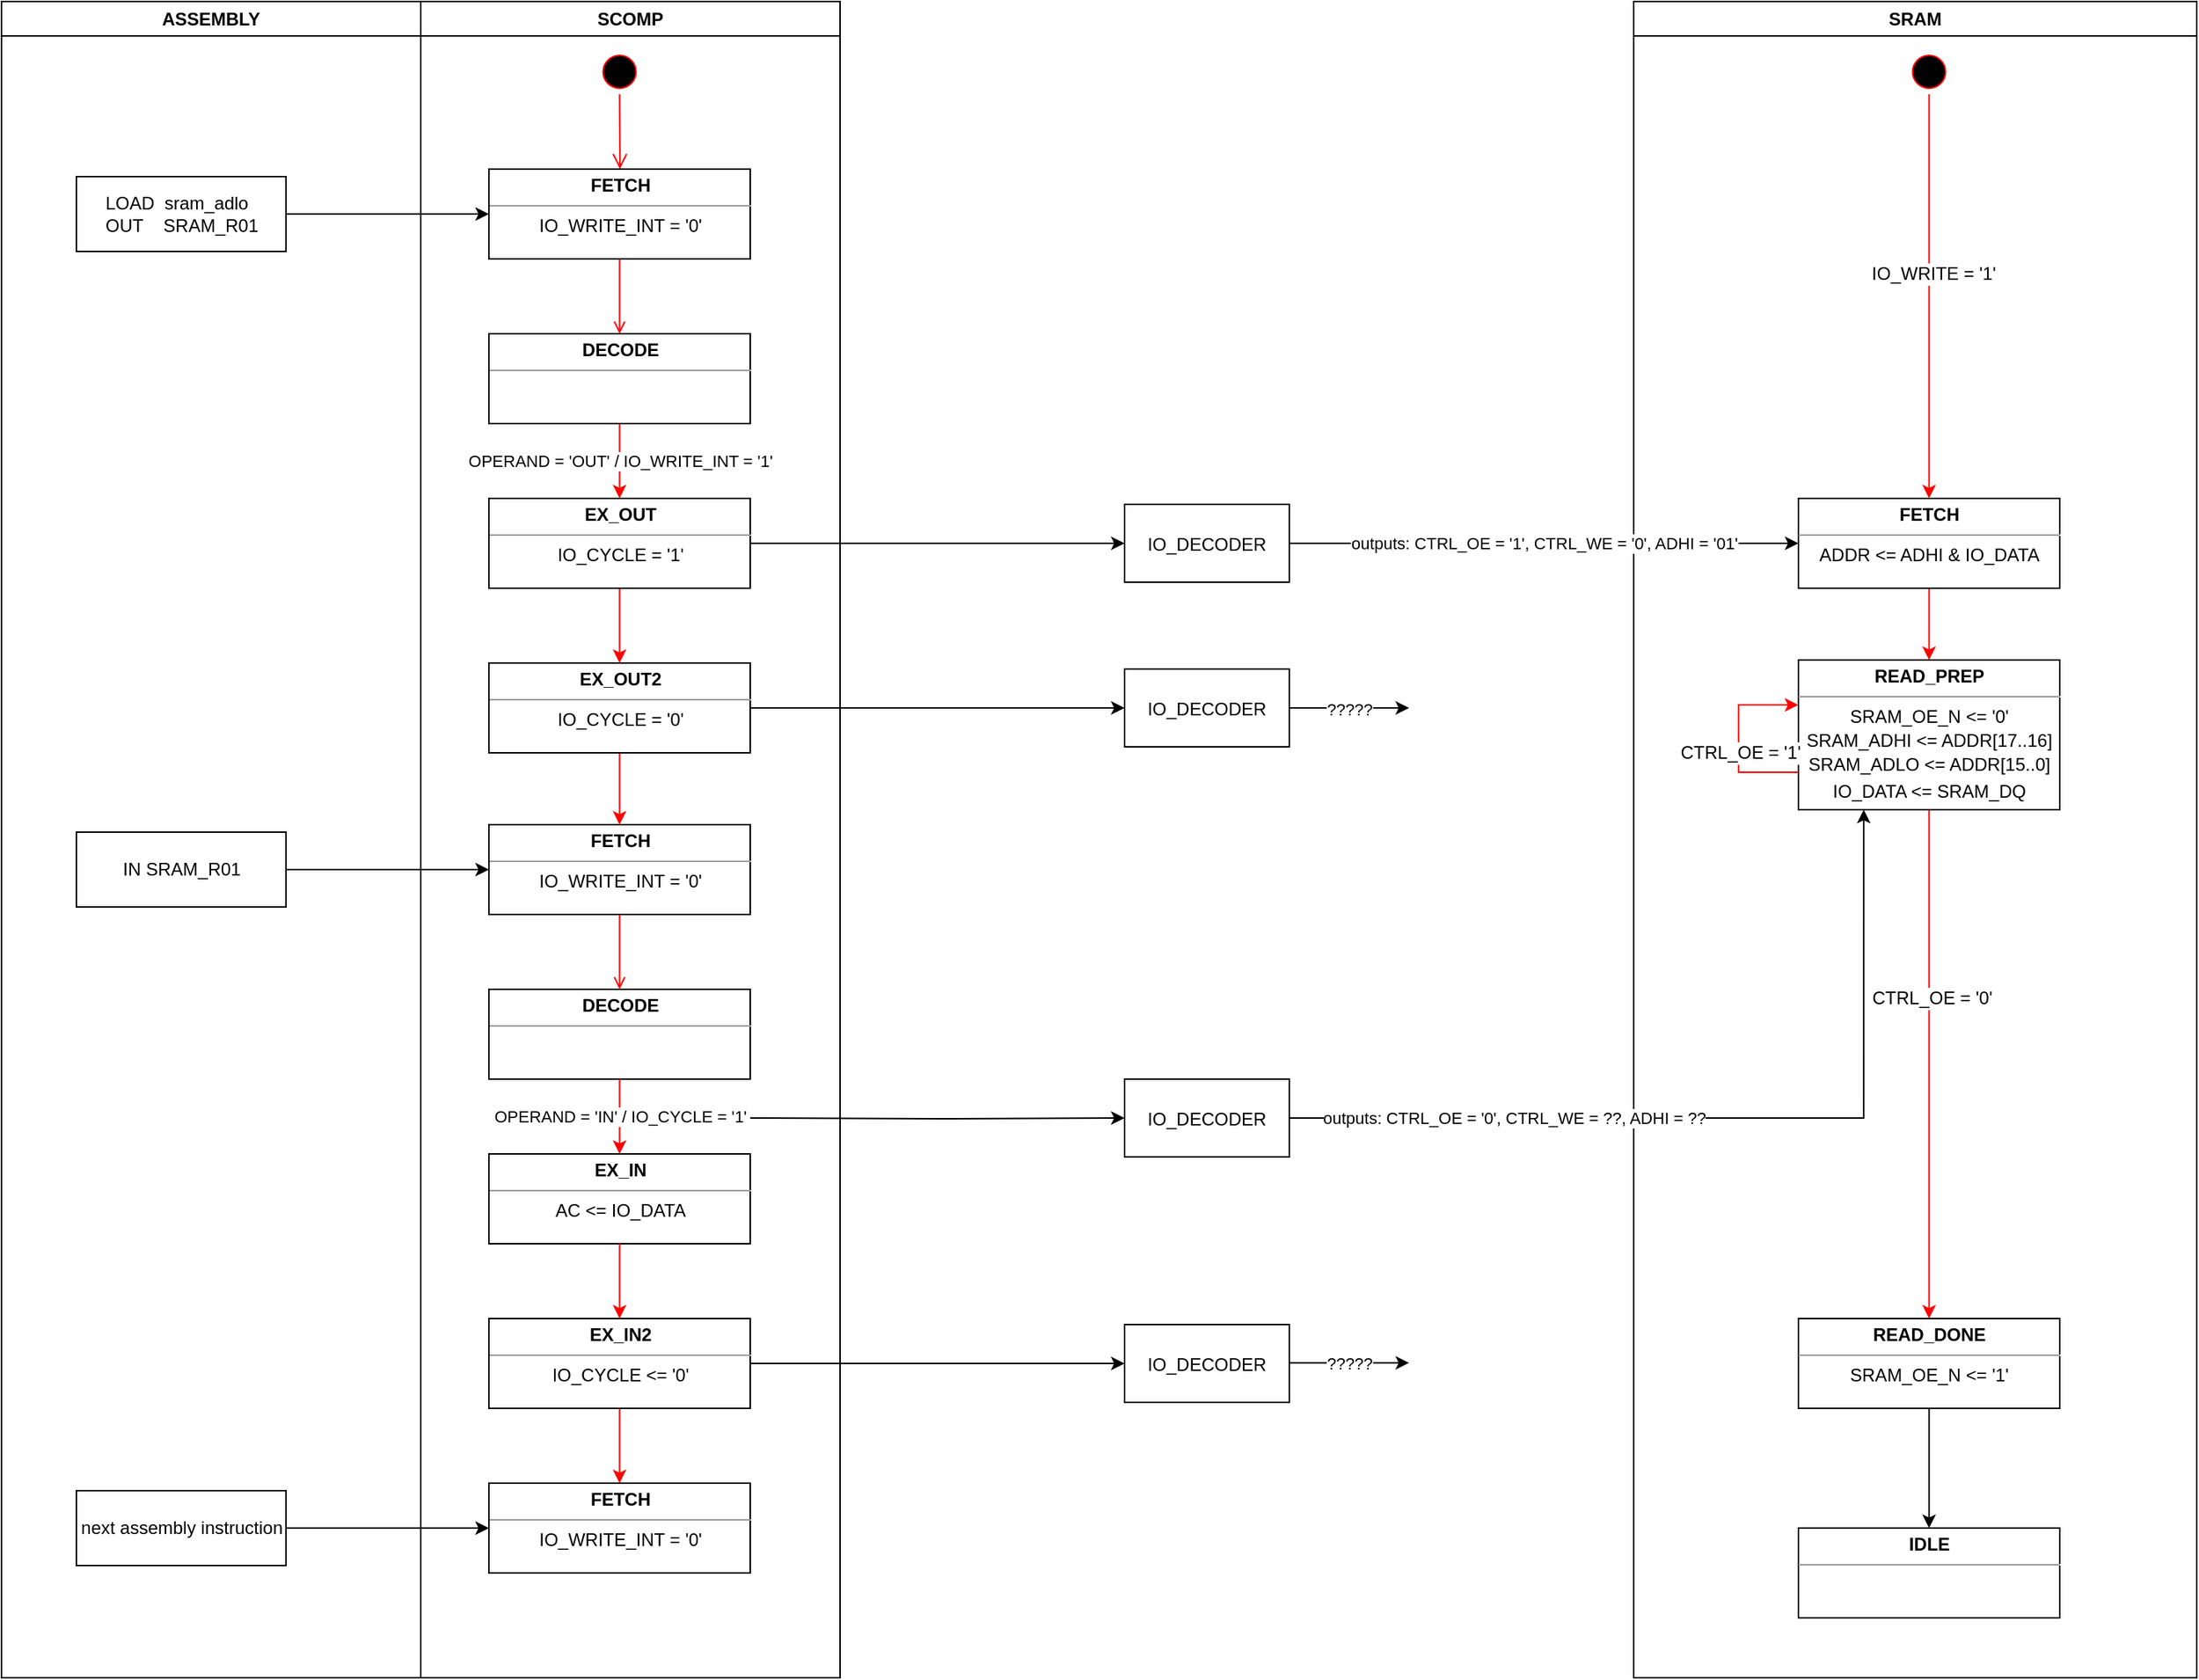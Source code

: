 <mxfile version="12.8.4" type="github">
  <diagram name="Page-1" id="e7e014a7-5840-1c2e-5031-d8a46d1fe8dd">
    <mxGraphModel dx="2595" dy="1370" grid="1" gridSize="10" guides="1" tooltips="1" connect="1" arrows="1" fold="1" page="1" pageScale="1" pageWidth="1169" pageHeight="826" background="#ffffff" math="0" shadow="0">
      <root>
        <mxCell id="0" />
        <mxCell id="1" parent="0" />
        <mxCell id="2" value="SCOMP" style="swimlane;whiteSpace=wrap" parent="1" vertex="1">
          <mxGeometry x="420" y="100" width="280" height="1120" as="geometry" />
        </mxCell>
        <mxCell id="5" value="" style="ellipse;shape=startState;fillColor=#000000;strokeColor=#ff0000;" parent="2" vertex="1">
          <mxGeometry x="117.75" y="32" width="30" height="30" as="geometry" />
        </mxCell>
        <mxCell id="6" value="" style="edgeStyle=elbowEdgeStyle;elbow=horizontal;verticalAlign=bottom;endArrow=open;endSize=8;strokeColor=#FF0000;endFill=1;rounded=0;entryX=0.5;entryY=0;entryDx=0;entryDy=0;" parent="2" source="5" target="Co9Gi3_E3SCXwAq7SIvH-22" edge="1">
          <mxGeometry x="100" y="40" as="geometry">
            <mxPoint x="115.5" y="110" as="targetPoint" />
          </mxGeometry>
        </mxCell>
        <mxCell id="9" value="" style="endArrow=open;strokeColor=#FF0000;endFill=1;rounded=0;exitX=0.5;exitY=1;exitDx=0;exitDy=0;entryX=0.5;entryY=0;entryDx=0;entryDy=0;" parent="2" source="Co9Gi3_E3SCXwAq7SIvH-22" target="Co9Gi3_E3SCXwAq7SIvH-23" edge="1">
          <mxGeometry relative="1" as="geometry">
            <mxPoint x="115" y="160" as="sourcePoint" />
            <mxPoint x="115" y="220" as="targetPoint" />
          </mxGeometry>
        </mxCell>
        <mxCell id="pEWpaoVUFj4DM4t8XL7W-42" value="" style="edgeStyle=orthogonalEdgeStyle;rounded=0;orthogonalLoop=1;jettySize=auto;html=1;exitX=0.5;exitY=1;exitDx=0;exitDy=0;entryX=0.5;entryY=0;entryDx=0;entryDy=0;strokeColor=#FF0000;" parent="2" source="Co9Gi3_E3SCXwAq7SIvH-24" target="Co9Gi3_E3SCXwAq7SIvH-27" edge="1">
          <mxGeometry relative="1" as="geometry">
            <mxPoint x="115" y="375" as="sourcePoint" />
            <mxPoint x="132.853" y="462" as="targetPoint" />
          </mxGeometry>
        </mxCell>
        <mxCell id="Co9Gi3_E3SCXwAq7SIvH-22" value="&lt;p style=&quot;margin: 4px 0px 0px&quot;&gt;&lt;b&gt;FETCH&lt;/b&gt;&lt;/p&gt;&lt;hr size=&quot;1&quot;&gt;&lt;div style=&quot;height: 2px&quot;&gt;IO_WRITE_INT = &#39;0&#39;&lt;/div&gt;" style="verticalAlign=top;align=center;overflow=fill;fontSize=12;fontFamily=Helvetica;html=1;" vertex="1" parent="2">
          <mxGeometry x="45.5" y="112" width="174.5" height="60" as="geometry" />
        </mxCell>
        <mxCell id="Co9Gi3_E3SCXwAq7SIvH-25" value="OPERAND = &#39;OUT&#39; / IO_WRITE_INT = &#39;1&#39;" style="edgeStyle=orthogonalEdgeStyle;rounded=0;orthogonalLoop=1;jettySize=auto;html=1;strokeColor=#FF0000;" edge="1" parent="2" source="Co9Gi3_E3SCXwAq7SIvH-23" target="Co9Gi3_E3SCXwAq7SIvH-24">
          <mxGeometry relative="1" as="geometry" />
        </mxCell>
        <mxCell id="Co9Gi3_E3SCXwAq7SIvH-23" value="&lt;p style=&quot;margin: 4px 0px 0px&quot;&gt;&lt;b&gt;DECODE&lt;/b&gt;&lt;/p&gt;&lt;hr size=&quot;1&quot;&gt;&lt;div style=&quot;height: 2px&quot;&gt;&lt;br&gt;&lt;/div&gt;" style="verticalAlign=top;align=center;overflow=fill;fontSize=12;fontFamily=Helvetica;html=1;" vertex="1" parent="2">
          <mxGeometry x="45.5" y="222" width="174.5" height="60" as="geometry" />
        </mxCell>
        <mxCell id="Co9Gi3_E3SCXwAq7SIvH-24" value="&lt;p style=&quot;margin: 4px 0px 0px&quot;&gt;&lt;b&gt;EX_OUT&lt;/b&gt;&lt;/p&gt;&lt;hr size=&quot;1&quot;&gt;&lt;div style=&quot;height: 2px&quot;&gt;IO_CYCLE = &#39;1&#39;&lt;/div&gt;" style="verticalAlign=top;align=center;overflow=fill;fontSize=12;fontFamily=Helvetica;html=1;" vertex="1" parent="2">
          <mxGeometry x="45.5" y="332" width="174.5" height="60" as="geometry" />
        </mxCell>
        <mxCell id="Co9Gi3_E3SCXwAq7SIvH-39" value="" style="edgeStyle=orthogonalEdgeStyle;rounded=0;orthogonalLoop=1;jettySize=auto;html=1;strokeColor=#FF0000;" edge="1" parent="2" source="Co9Gi3_E3SCXwAq7SIvH-27" target="Co9Gi3_E3SCXwAq7SIvH-34">
          <mxGeometry relative="1" as="geometry" />
        </mxCell>
        <mxCell id="Co9Gi3_E3SCXwAq7SIvH-27" value="&lt;p style=&quot;margin: 4px 0px 0px&quot;&gt;&lt;b&gt;EX_OUT2&lt;/b&gt;&lt;/p&gt;&lt;hr size=&quot;1&quot;&gt;&lt;div style=&quot;height: 2px&quot;&gt;IO_CYCLE = &#39;0&#39;&lt;/div&gt;" style="verticalAlign=top;align=center;overflow=fill;fontSize=12;fontFamily=Helvetica;html=1;" vertex="1" parent="2">
          <mxGeometry x="45.5" y="442" width="174.5" height="60" as="geometry" />
        </mxCell>
        <mxCell id="Co9Gi3_E3SCXwAq7SIvH-34" value="&lt;p style=&quot;margin: 4px 0px 0px&quot;&gt;&lt;b&gt;FETCH&lt;/b&gt;&lt;/p&gt;&lt;hr size=&quot;1&quot;&gt;&lt;div style=&quot;height: 2px&quot;&gt;IO_WRITE_INT = &#39;0&#39;&lt;/div&gt;" style="verticalAlign=top;align=center;overflow=fill;fontSize=12;fontFamily=Helvetica;html=1;" vertex="1" parent="2">
          <mxGeometry x="45.5" y="550" width="174.5" height="60" as="geometry" />
        </mxCell>
        <mxCell id="Co9Gi3_E3SCXwAq7SIvH-36" value="&lt;p style=&quot;margin: 4px 0px 0px&quot;&gt;&lt;b&gt;DECODE&lt;/b&gt;&lt;/p&gt;&lt;hr size=&quot;1&quot;&gt;&lt;div style=&quot;height: 2px&quot;&gt;&lt;br&gt;&lt;/div&gt;" style="verticalAlign=top;align=center;overflow=fill;fontSize=12;fontFamily=Helvetica;html=1;" vertex="1" parent="2">
          <mxGeometry x="45.5" y="660" width="174.5" height="60" as="geometry" />
        </mxCell>
        <mxCell id="Co9Gi3_E3SCXwAq7SIvH-32" value="" style="endArrow=open;strokeColor=#FF0000;endFill=1;rounded=0;exitX=0.5;exitY=1;exitDx=0;exitDy=0;entryX=0.5;entryY=0;entryDx=0;entryDy=0;" edge="1" parent="2" source="Co9Gi3_E3SCXwAq7SIvH-34" target="Co9Gi3_E3SCXwAq7SIvH-36">
          <mxGeometry relative="1" as="geometry">
            <mxPoint x="-305" y="498" as="sourcePoint" />
            <mxPoint x="-305" y="558" as="targetPoint" />
          </mxGeometry>
        </mxCell>
        <mxCell id="Co9Gi3_E3SCXwAq7SIvH-37" value="&lt;p style=&quot;margin: 4px 0px 0px&quot;&gt;&lt;b&gt;EX_IN&lt;/b&gt;&lt;/p&gt;&lt;hr size=&quot;1&quot;&gt;&lt;div style=&quot;height: 2px&quot;&gt;AC &amp;lt;= IO_DATA&lt;/div&gt;" style="verticalAlign=top;align=center;overflow=fill;fontSize=12;fontFamily=Helvetica;html=1;" vertex="1" parent="2">
          <mxGeometry x="45.5" y="770" width="174.5" height="60" as="geometry" />
        </mxCell>
        <mxCell id="Co9Gi3_E3SCXwAq7SIvH-35" value="OPERAND = &#39;IN&#39; / IO_CYCLE = &#39;1&#39;" style="edgeStyle=orthogonalEdgeStyle;rounded=0;orthogonalLoop=1;jettySize=auto;html=1;strokeColor=#FF0000;" edge="1" parent="2" source="Co9Gi3_E3SCXwAq7SIvH-36" target="Co9Gi3_E3SCXwAq7SIvH-37">
          <mxGeometry relative="1" as="geometry" />
        </mxCell>
        <mxCell id="Co9Gi3_E3SCXwAq7SIvH-46" value="" style="edgeStyle=orthogonalEdgeStyle;rounded=0;orthogonalLoop=1;jettySize=auto;html=1;strokeColor=#FF0000;" edge="1" parent="2" source="Co9Gi3_E3SCXwAq7SIvH-38" target="Co9Gi3_E3SCXwAq7SIvH-45">
          <mxGeometry relative="1" as="geometry" />
        </mxCell>
        <mxCell id="Co9Gi3_E3SCXwAq7SIvH-38" value="&lt;p style=&quot;margin: 4px 0px 0px&quot;&gt;&lt;b&gt;EX_IN2&lt;/b&gt;&lt;/p&gt;&lt;hr size=&quot;1&quot;&gt;&lt;div style=&quot;height: 2px&quot;&gt;IO_CYCLE &amp;lt;= &#39;0&#39;&lt;/div&gt;" style="verticalAlign=top;align=center;overflow=fill;fontSize=12;fontFamily=Helvetica;html=1;" vertex="1" parent="2">
          <mxGeometry x="45.5" y="880" width="174.5" height="60" as="geometry" />
        </mxCell>
        <mxCell id="Co9Gi3_E3SCXwAq7SIvH-33" value="" style="edgeStyle=orthogonalEdgeStyle;rounded=0;orthogonalLoop=1;jettySize=auto;html=1;exitX=0.5;exitY=1;exitDx=0;exitDy=0;entryX=0.5;entryY=0;entryDx=0;entryDy=0;strokeColor=#FF0000;" edge="1" parent="2" source="Co9Gi3_E3SCXwAq7SIvH-37" target="Co9Gi3_E3SCXwAq7SIvH-38">
          <mxGeometry relative="1" as="geometry">
            <mxPoint x="-305" y="713" as="sourcePoint" />
            <mxPoint x="-287.147" y="800" as="targetPoint" />
          </mxGeometry>
        </mxCell>
        <mxCell id="Co9Gi3_E3SCXwAq7SIvH-45" value="&lt;p style=&quot;margin: 4px 0px 0px&quot;&gt;&lt;b&gt;FETCH&lt;/b&gt;&lt;/p&gt;&lt;hr size=&quot;1&quot;&gt;&lt;div style=&quot;height: 2px&quot;&gt;IO_WRITE_INT = &#39;0&#39;&lt;/div&gt;" style="verticalAlign=top;align=center;overflow=fill;fontSize=12;fontFamily=Helvetica;html=1;" vertex="1" parent="2">
          <mxGeometry x="45.5" y="990" width="174.5" height="60" as="geometry" />
        </mxCell>
        <mxCell id="3" value="SRAM" style="swimlane;whiteSpace=wrap" parent="1" vertex="1">
          <mxGeometry x="1230" y="100" width="376" height="1120" as="geometry" />
        </mxCell>
        <mxCell id="Co9Gi3_E3SCXwAq7SIvH-57" value="" style="edgeStyle=orthogonalEdgeStyle;rounded=0;orthogonalLoop=1;jettySize=auto;html=1;strokeColor=#FF0000;" edge="1" parent="3" source="Co9Gi3_E3SCXwAq7SIvH-51" target="Co9Gi3_E3SCXwAq7SIvH-56">
          <mxGeometry relative="1" as="geometry" />
        </mxCell>
        <mxCell id="Co9Gi3_E3SCXwAq7SIvH-51" value="&lt;p style=&quot;margin: 4px 0px 0px&quot;&gt;&lt;b&gt;FETCH&lt;/b&gt;&lt;/p&gt;&lt;hr size=&quot;1&quot;&gt;&lt;div style=&quot;height: 2px&quot;&gt;ADDR &amp;lt;= ADHI &amp;amp; IO_DATA&lt;/div&gt;" style="verticalAlign=top;align=center;overflow=fill;fontSize=12;fontFamily=Helvetica;html=1;" vertex="1" parent="3">
          <mxGeometry x="110" y="332" width="174.5" height="60" as="geometry" />
        </mxCell>
        <mxCell id="Co9Gi3_E3SCXwAq7SIvH-54" value="" style="edgeStyle=orthogonalEdgeStyle;rounded=0;orthogonalLoop=1;jettySize=auto;html=1;strokeColor=#FF0000;entryX=0.5;entryY=0;entryDx=0;entryDy=0;" edge="1" parent="3" source="Co9Gi3_E3SCXwAq7SIvH-52" target="Co9Gi3_E3SCXwAq7SIvH-51">
          <mxGeometry relative="1" as="geometry">
            <mxPoint x="197.286" y="112.0" as="targetPoint" />
          </mxGeometry>
        </mxCell>
        <mxCell id="Co9Gi3_E3SCXwAq7SIvH-58" value="IO_WRITE = &#39;1&#39;" style="text;html=1;align=center;verticalAlign=middle;resizable=0;points=[];labelBackgroundColor=#ffffff;" vertex="1" connectable="0" parent="Co9Gi3_E3SCXwAq7SIvH-54">
          <mxGeometry x="-0.111" y="2" relative="1" as="geometry">
            <mxPoint as="offset" />
          </mxGeometry>
        </mxCell>
        <mxCell id="Co9Gi3_E3SCXwAq7SIvH-52" value="" style="ellipse;shape=startState;fillColor=#000000;strokeColor=#ff0000;" vertex="1" parent="3">
          <mxGeometry x="182.25" y="32" width="30" height="30" as="geometry" />
        </mxCell>
        <mxCell id="Co9Gi3_E3SCXwAq7SIvH-61" value="" style="edgeStyle=orthogonalEdgeStyle;rounded=0;orthogonalLoop=1;jettySize=auto;html=1;strokeColor=#FF0000;" edge="1" parent="3" source="Co9Gi3_E3SCXwAq7SIvH-56" target="Co9Gi3_E3SCXwAq7SIvH-60">
          <mxGeometry relative="1" as="geometry" />
        </mxCell>
        <mxCell id="Co9Gi3_E3SCXwAq7SIvH-77" value="CTRL_OE = &#39;0&#39;" style="text;html=1;align=center;verticalAlign=middle;resizable=0;points=[];labelBackgroundColor=#ffffff;" vertex="1" connectable="0" parent="Co9Gi3_E3SCXwAq7SIvH-61">
          <mxGeometry x="-0.261" y="1" relative="1" as="geometry">
            <mxPoint as="offset" />
          </mxGeometry>
        </mxCell>
        <mxCell id="Co9Gi3_E3SCXwAq7SIvH-56" value="&lt;p style=&quot;margin: 4px 0px 0px&quot;&gt;&lt;b&gt;READ_PREP&lt;/b&gt;&lt;/p&gt;&lt;hr size=&quot;1&quot;&gt;&lt;div style=&quot;height: 2px&quot;&gt;SRAM_OE_N &amp;lt;= &#39;0&#39;&lt;/div&gt;&lt;div style=&quot;height: 2px&quot;&gt;&lt;br&gt;&lt;/div&gt;&lt;div style=&quot;height: 2px&quot;&gt;&lt;br&gt;&lt;/div&gt;&lt;div style=&quot;height: 2px&quot;&gt;&lt;br&gt;&lt;/div&gt;&lt;div style=&quot;height: 2px&quot;&gt;&lt;br&gt;&lt;/div&gt;&lt;div style=&quot;height: 2px&quot;&gt;&lt;br&gt;&lt;/div&gt;&lt;div style=&quot;height: 2px&quot;&gt;&lt;br&gt;&lt;/div&gt;&lt;div style=&quot;height: 2px&quot;&gt;&lt;br&gt;&lt;/div&gt;&lt;div style=&quot;height: 2px&quot;&gt;SRAM_ADHI &amp;lt;= ADDR[17..16]&lt;/div&gt;&lt;div style=&quot;height: 2px&quot;&gt;&lt;br&gt;&lt;/div&gt;&lt;div style=&quot;height: 2px&quot;&gt;&lt;br&gt;&lt;/div&gt;&lt;div style=&quot;height: 2px&quot;&gt;&lt;br&gt;&lt;/div&gt;&lt;div style=&quot;height: 2px&quot;&gt;&lt;br&gt;&lt;/div&gt;&lt;div style=&quot;height: 2px&quot;&gt;&lt;br&gt;&lt;/div&gt;&lt;div style=&quot;height: 2px&quot;&gt;&lt;br&gt;&lt;/div&gt;&lt;div style=&quot;height: 2px&quot;&gt;&lt;br&gt;&lt;/div&gt;&lt;div style=&quot;height: 2px&quot;&gt;SRAM_ADLO &amp;lt;= ADDR[15..0]&lt;/div&gt;&lt;div style=&quot;height: 2px&quot;&gt;&lt;br&gt;&lt;/div&gt;&lt;div style=&quot;height: 2px&quot;&gt;&lt;br&gt;&lt;/div&gt;&lt;div style=&quot;height: 2px&quot;&gt;&lt;br&gt;&lt;/div&gt;&lt;div style=&quot;height: 2px&quot;&gt;&lt;br&gt;&lt;/div&gt;&lt;div style=&quot;height: 2px&quot;&gt;&lt;br&gt;&lt;/div&gt;&lt;div style=&quot;height: 2px&quot;&gt;&lt;br&gt;&lt;/div&gt;&lt;div style=&quot;height: 2px&quot;&gt;&lt;br&gt;&lt;/div&gt;&lt;div style=&quot;height: 2px&quot;&gt;&lt;br&gt;&lt;/div&gt;&lt;div style=&quot;height: 2px&quot;&gt;IO_DATA &amp;lt;= SRAM_DQ&lt;/div&gt;" style="verticalAlign=top;align=center;overflow=fill;fontSize=12;fontFamily=Helvetica;html=1;" vertex="1" parent="3">
          <mxGeometry x="110" y="440" width="174.5" height="100" as="geometry" />
        </mxCell>
        <mxCell id="Co9Gi3_E3SCXwAq7SIvH-87" value="" style="edgeStyle=orthogonalEdgeStyle;rounded=0;orthogonalLoop=1;jettySize=auto;html=1;strokeColor=#000000;" edge="1" parent="3" source="Co9Gi3_E3SCXwAq7SIvH-60" target="Co9Gi3_E3SCXwAq7SIvH-86">
          <mxGeometry relative="1" as="geometry" />
        </mxCell>
        <mxCell id="Co9Gi3_E3SCXwAq7SIvH-60" value="&lt;p style=&quot;margin: 4px 0px 0px&quot;&gt;&lt;b&gt;READ_DONE&lt;/b&gt;&lt;/p&gt;&lt;hr size=&quot;1&quot;&gt;&lt;div style=&quot;height: 2px&quot;&gt;SRAM_OE_N &amp;lt;= &#39;1&#39;&lt;/div&gt;" style="verticalAlign=top;align=center;overflow=fill;fontSize=12;fontFamily=Helvetica;html=1;" vertex="1" parent="3">
          <mxGeometry x="110" y="880" width="174.5" height="60" as="geometry" />
        </mxCell>
        <mxCell id="Co9Gi3_E3SCXwAq7SIvH-86" value="&lt;p style=&quot;margin: 4px 0px 0px&quot;&gt;&lt;b&gt;IDLE&lt;/b&gt;&lt;/p&gt;&lt;hr size=&quot;1&quot;&gt;&lt;div style=&quot;height: 2px&quot;&gt;&lt;br&gt;&lt;/div&gt;" style="verticalAlign=top;align=center;overflow=fill;fontSize=12;fontFamily=Helvetica;html=1;" vertex="1" parent="3">
          <mxGeometry x="110" y="1020" width="174.5" height="60" as="geometry" />
        </mxCell>
        <mxCell id="Co9Gi3_E3SCXwAq7SIvH-55" value="outputs: CTRL_OE = &#39;1&#39;, CTRL_WE = &#39;0&#39;, ADHI = &#39;01&#39;" style="edgeStyle=orthogonalEdgeStyle;rounded=0;orthogonalLoop=1;jettySize=auto;html=1;entryX=0;entryY=0.5;entryDx=0;entryDy=0;strokeColor=#000000;" edge="1" parent="1" source="Co9Gi3_E3SCXwAq7SIvH-20" target="Co9Gi3_E3SCXwAq7SIvH-51">
          <mxGeometry relative="1" as="geometry" />
        </mxCell>
        <mxCell id="Co9Gi3_E3SCXwAq7SIvH-20" value="IO_DECODER" style="" vertex="1" parent="1">
          <mxGeometry x="890" y="436" width="110" height="52" as="geometry" />
        </mxCell>
        <mxCell id="Co9Gi3_E3SCXwAq7SIvH-28" value="ASSEMBLY" style="swimlane;whiteSpace=wrap" vertex="1" parent="1">
          <mxGeometry x="140" y="100" width="280" height="1120" as="geometry" />
        </mxCell>
        <mxCell id="Co9Gi3_E3SCXwAq7SIvH-29" value="&lt;div style=&quot;text-align: left&quot;&gt;&lt;span&gt;LOAD&amp;nbsp; sram_adlo&lt;/span&gt;&lt;/div&gt;&lt;div style=&quot;text-align: left&quot;&gt;&lt;span&gt;OUT&amp;nbsp; &amp;nbsp; SRAM_R01&lt;/span&gt;&lt;/div&gt;" style="html=1;align=center;" vertex="1" parent="Co9Gi3_E3SCXwAq7SIvH-28">
          <mxGeometry x="50" y="117" width="140" height="50" as="geometry" />
        </mxCell>
        <mxCell id="Co9Gi3_E3SCXwAq7SIvH-31" value="&lt;div style=&quot;text-align: left&quot;&gt;IN SRAM_R01&lt;/div&gt;" style="html=1;align=center;" vertex="1" parent="Co9Gi3_E3SCXwAq7SIvH-28">
          <mxGeometry x="50" y="555" width="140" height="50" as="geometry" />
        </mxCell>
        <mxCell id="Co9Gi3_E3SCXwAq7SIvH-44" value="&lt;div style=&quot;text-align: left&quot;&gt;next assembly instruction&lt;/div&gt;" style="html=1;align=center;" vertex="1" parent="Co9Gi3_E3SCXwAq7SIvH-28">
          <mxGeometry x="50" y="995" width="140" height="50" as="geometry" />
        </mxCell>
        <mxCell id="Co9Gi3_E3SCXwAq7SIvH-30" style="edgeStyle=orthogonalEdgeStyle;rounded=0;orthogonalLoop=1;jettySize=auto;html=1;entryX=0;entryY=0.5;entryDx=0;entryDy=0;" edge="1" parent="1" source="Co9Gi3_E3SCXwAq7SIvH-29" target="Co9Gi3_E3SCXwAq7SIvH-22">
          <mxGeometry relative="1" as="geometry" />
        </mxCell>
        <mxCell id="Co9Gi3_E3SCXwAq7SIvH-43" style="edgeStyle=orthogonalEdgeStyle;rounded=0;orthogonalLoop=1;jettySize=auto;html=1;entryX=0;entryY=0.5;entryDx=0;entryDy=0;strokeColor=#000000;" edge="1" parent="1" source="Co9Gi3_E3SCXwAq7SIvH-31" target="Co9Gi3_E3SCXwAq7SIvH-34">
          <mxGeometry relative="1" as="geometry" />
        </mxCell>
        <mxCell id="Co9Gi3_E3SCXwAq7SIvH-49" style="edgeStyle=orthogonalEdgeStyle;rounded=0;orthogonalLoop=1;jettySize=auto;html=1;strokeColor=#000000;" edge="1" parent="1" source="Co9Gi3_E3SCXwAq7SIvH-44" target="Co9Gi3_E3SCXwAq7SIvH-45">
          <mxGeometry relative="1" as="geometry" />
        </mxCell>
        <mxCell id="Co9Gi3_E3SCXwAq7SIvH-50" style="edgeStyle=orthogonalEdgeStyle;rounded=0;orthogonalLoop=1;jettySize=auto;html=1;entryX=0;entryY=0.5;entryDx=0;entryDy=0;strokeColor=#000000;" edge="1" parent="1" source="Co9Gi3_E3SCXwAq7SIvH-24" target="Co9Gi3_E3SCXwAq7SIvH-20">
          <mxGeometry relative="1" as="geometry" />
        </mxCell>
        <mxCell id="Co9Gi3_E3SCXwAq7SIvH-62" style="edgeStyle=orthogonalEdgeStyle;rounded=0;orthogonalLoop=1;jettySize=auto;html=1;exitX=0;exitY=0.75;exitDx=0;exitDy=0;strokeColor=#FF0000;" edge="1" parent="1" source="Co9Gi3_E3SCXwAq7SIvH-56">
          <mxGeometry relative="1" as="geometry">
            <mxPoint x="1339.935" y="570" as="targetPoint" />
            <Array as="points">
              <mxPoint x="1300" y="615" />
              <mxPoint x="1300" y="570" />
            </Array>
          </mxGeometry>
        </mxCell>
        <mxCell id="Co9Gi3_E3SCXwAq7SIvH-76" value="CTRL_OE = &#39;1&#39;" style="text;html=1;align=center;verticalAlign=middle;resizable=0;points=[];labelBackgroundColor=#ffffff;" vertex="1" connectable="0" parent="Co9Gi3_E3SCXwAq7SIvH-62">
          <mxGeometry x="-0.151" y="-1" relative="1" as="geometry">
            <mxPoint as="offset" />
          </mxGeometry>
        </mxCell>
        <mxCell id="Co9Gi3_E3SCXwAq7SIvH-70" value="?????" style="edgeStyle=orthogonalEdgeStyle;rounded=0;orthogonalLoop=1;jettySize=auto;html=1;strokeColor=#000000;" edge="1" parent="1" source="Co9Gi3_E3SCXwAq7SIvH-67">
          <mxGeometry relative="1" as="geometry">
            <mxPoint x="1080" y="572" as="targetPoint" />
          </mxGeometry>
        </mxCell>
        <mxCell id="Co9Gi3_E3SCXwAq7SIvH-67" value="IO_DECODER" style="" vertex="1" parent="1">
          <mxGeometry x="890" y="546" width="110" height="52" as="geometry" />
        </mxCell>
        <mxCell id="Co9Gi3_E3SCXwAq7SIvH-68" style="edgeStyle=orthogonalEdgeStyle;rounded=0;orthogonalLoop=1;jettySize=auto;html=1;entryX=0;entryY=0.5;entryDx=0;entryDy=0;strokeColor=#000000;" edge="1" parent="1" source="Co9Gi3_E3SCXwAq7SIvH-27" target="Co9Gi3_E3SCXwAq7SIvH-67">
          <mxGeometry relative="1" as="geometry" />
        </mxCell>
        <mxCell id="Co9Gi3_E3SCXwAq7SIvH-72" value="outputs: CTRL_OE = &#39;0&#39;, CTRL_WE = ??, ADHI = ??" style="edgeStyle=orthogonalEdgeStyle;rounded=0;orthogonalLoop=1;jettySize=auto;html=1;strokeColor=#000000;entryX=0.25;entryY=1;entryDx=0;entryDy=0;" edge="1" parent="1" source="Co9Gi3_E3SCXwAq7SIvH-73" target="Co9Gi3_E3SCXwAq7SIvH-56">
          <mxGeometry x="-0.491" relative="1" as="geometry">
            <mxPoint x="1080" y="846" as="targetPoint" />
            <mxPoint as="offset" />
          </mxGeometry>
        </mxCell>
        <mxCell id="Co9Gi3_E3SCXwAq7SIvH-73" value="IO_DECODER" style="" vertex="1" parent="1">
          <mxGeometry x="890" y="820" width="110" height="52" as="geometry" />
        </mxCell>
        <mxCell id="Co9Gi3_E3SCXwAq7SIvH-74" style="edgeStyle=orthogonalEdgeStyle;rounded=0;orthogonalLoop=1;jettySize=auto;html=1;entryX=0;entryY=0.5;entryDx=0;entryDy=0;strokeColor=#000000;" edge="1" parent="1" target="Co9Gi3_E3SCXwAq7SIvH-73">
          <mxGeometry relative="1" as="geometry">
            <mxPoint x="640" y="846" as="sourcePoint" />
          </mxGeometry>
        </mxCell>
        <mxCell id="Co9Gi3_E3SCXwAq7SIvH-82" value="IO_DECODER" style="" vertex="1" parent="1">
          <mxGeometry x="890" y="984" width="110" height="52" as="geometry" />
        </mxCell>
        <mxCell id="Co9Gi3_E3SCXwAq7SIvH-83" style="edgeStyle=orthogonalEdgeStyle;rounded=0;orthogonalLoop=1;jettySize=auto;html=1;exitX=1;exitY=0.5;exitDx=0;exitDy=0;entryX=0;entryY=0.5;entryDx=0;entryDy=0;strokeColor=#000000;" edge="1" parent="1" source="Co9Gi3_E3SCXwAq7SIvH-38" target="Co9Gi3_E3SCXwAq7SIvH-82">
          <mxGeometry relative="1" as="geometry" />
        </mxCell>
        <mxCell id="Co9Gi3_E3SCXwAq7SIvH-85" value="?????" style="edgeStyle=orthogonalEdgeStyle;rounded=0;orthogonalLoop=1;jettySize=auto;html=1;strokeColor=#000000;" edge="1" parent="1">
          <mxGeometry relative="1" as="geometry">
            <mxPoint x="1000" y="1009.58" as="sourcePoint" />
            <mxPoint x="1080" y="1009.58" as="targetPoint" />
          </mxGeometry>
        </mxCell>
      </root>
    </mxGraphModel>
  </diagram>
</mxfile>
